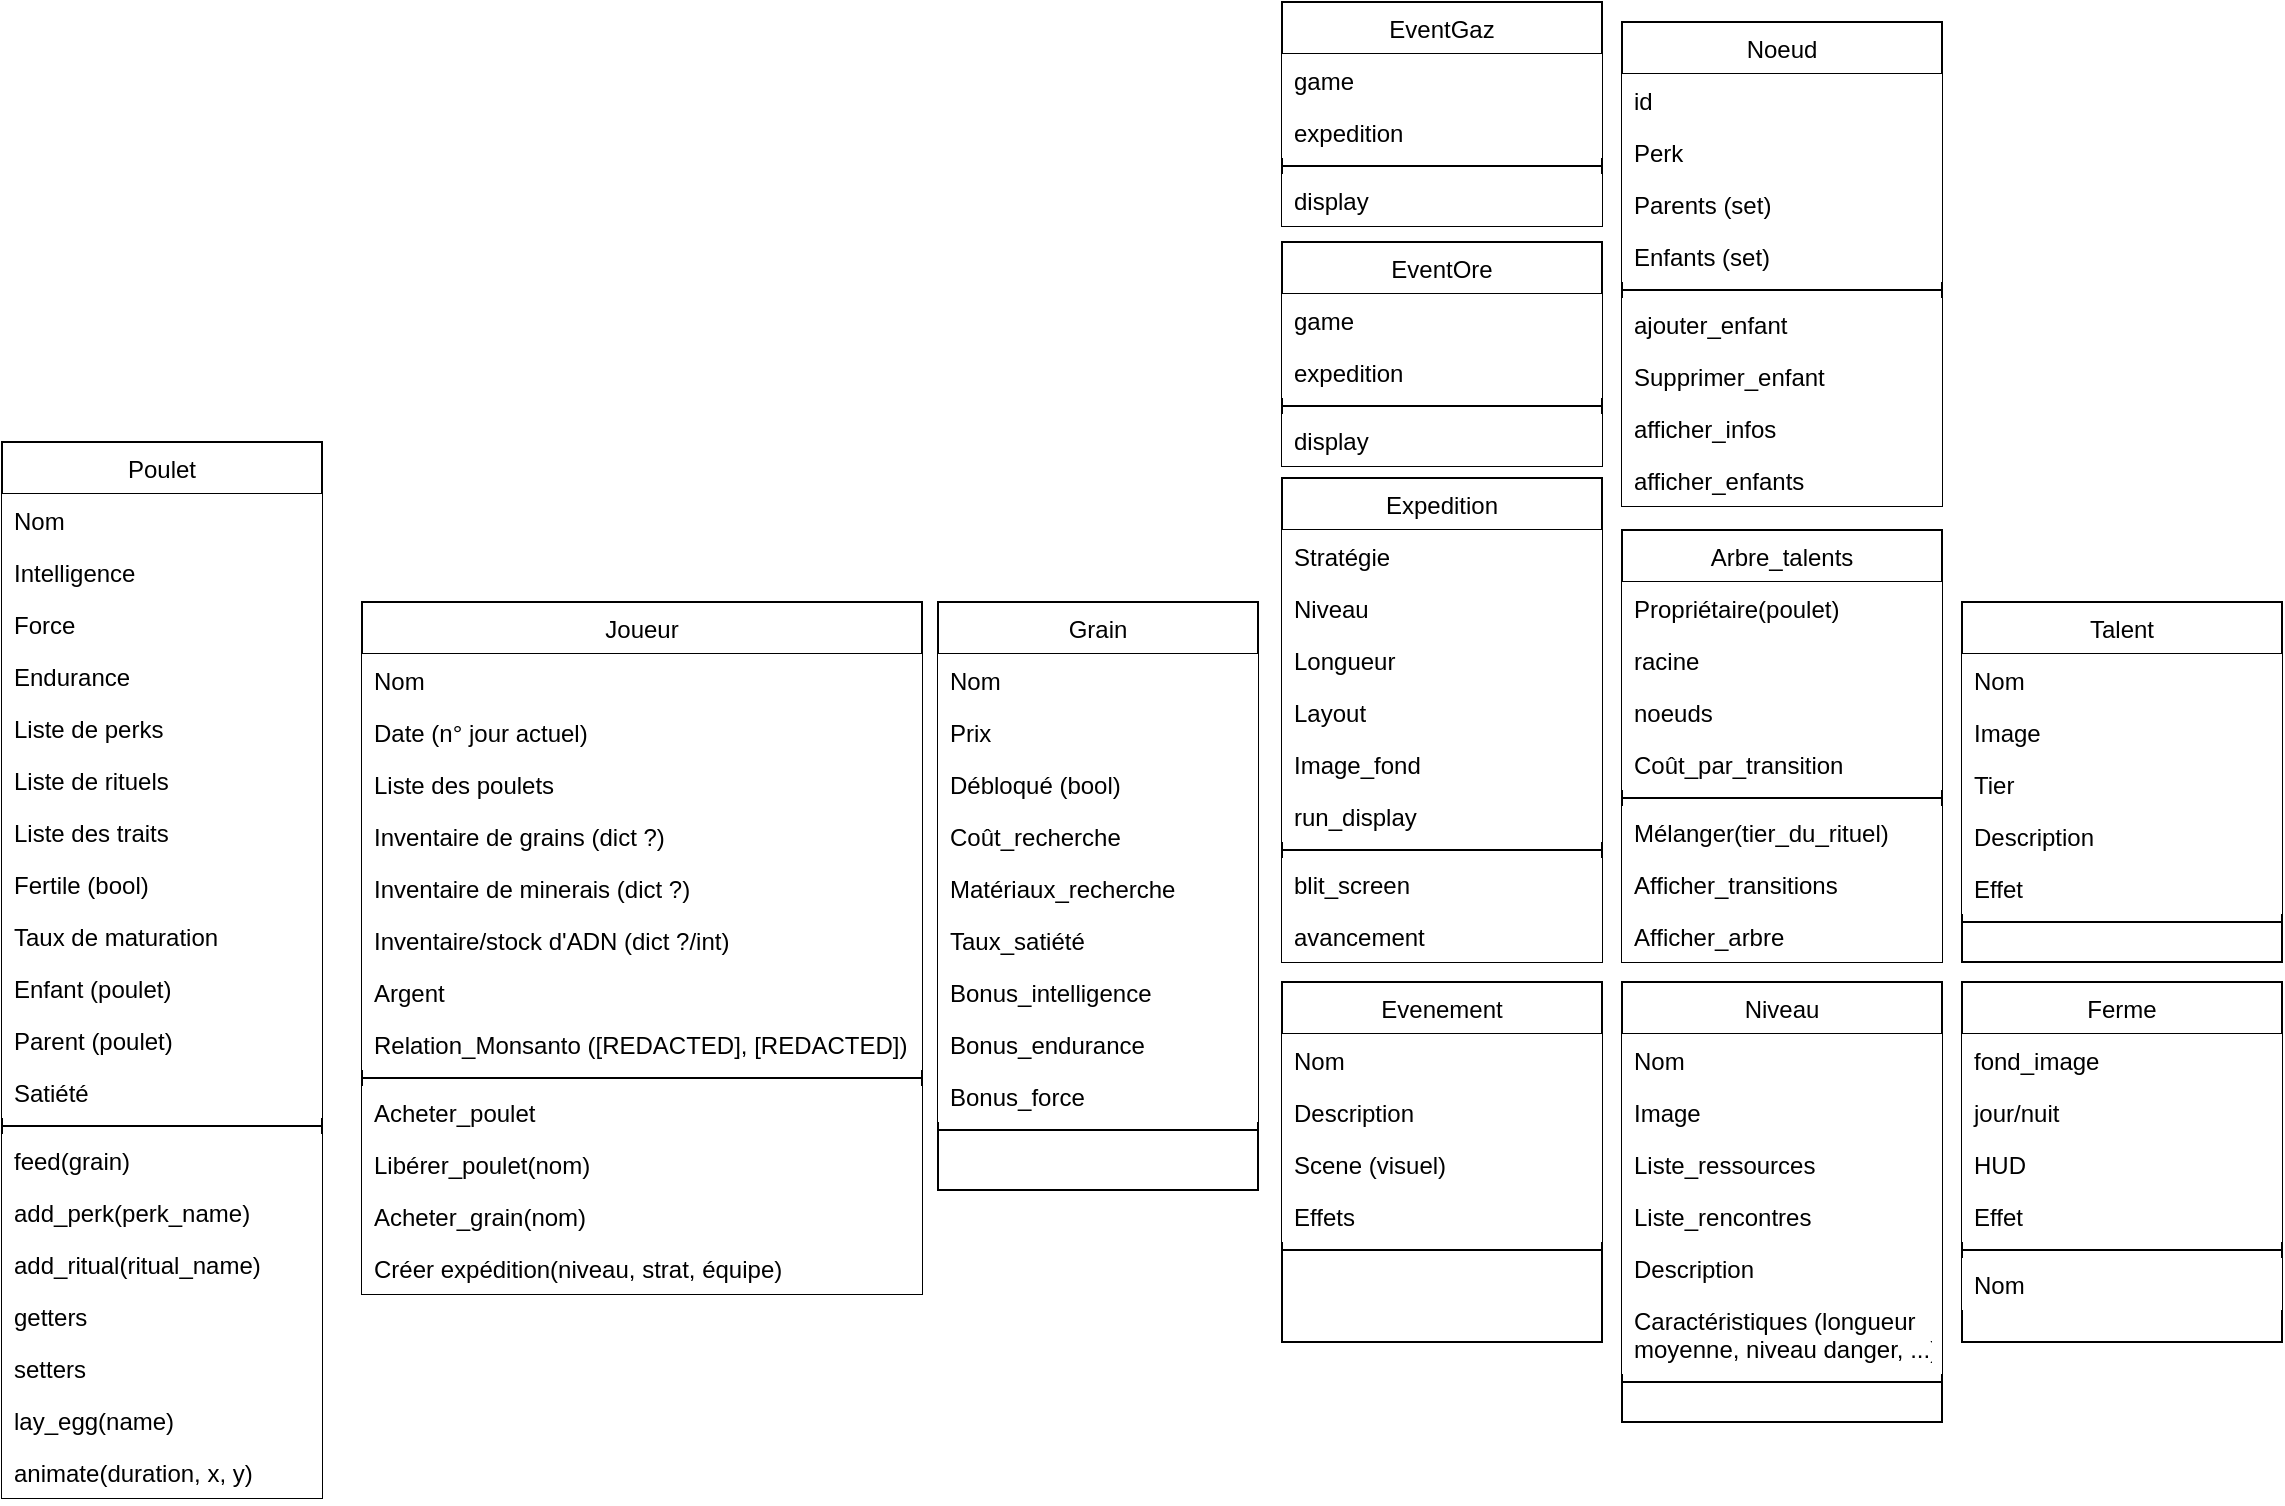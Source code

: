 <mxfile version="16.5.3" type="device"><diagram id="C5RBs43oDa-KdzZeNtuy" name="Page-1"><mxGraphModel dx="452" dy="1889" grid="1" gridSize="10" guides="1" tooltips="1" connect="1" arrows="1" fold="1" page="1" pageScale="1" pageWidth="827" pageHeight="1169" math="0" shadow="0"><root><mxCell id="WIyWlLk6GJQsqaUBKTNV-0"/><mxCell id="WIyWlLk6GJQsqaUBKTNV-1" parent="WIyWlLk6GJQsqaUBKTNV-0"/><mxCell id="zkfFHV4jXpPFQw0GAbJ--0" value="Poulet" style="swimlane;fontStyle=0;align=center;verticalAlign=top;childLayout=stackLayout;horizontal=1;startSize=26;horizontalStack=0;resizeParent=1;resizeLast=0;collapsible=1;marginBottom=0;rounded=0;shadow=0;strokeWidth=1;labelBackgroundColor=#FFFFFF;" parent="WIyWlLk6GJQsqaUBKTNV-1" vertex="1"><mxGeometry x="40" y="40" width="160" height="528" as="geometry"><mxRectangle x="230" y="140" width="160" height="26" as="alternateBounds"/></mxGeometry></mxCell><mxCell id="zkfFHV4jXpPFQw0GAbJ--1" value="Nom" style="text;align=left;verticalAlign=top;spacingLeft=4;spacingRight=4;overflow=hidden;rotatable=0;points=[[0,0.5],[1,0.5]];portConstraint=eastwest;labelBackgroundColor=#FFFFFF;fillColor=default;" parent="zkfFHV4jXpPFQw0GAbJ--0" vertex="1"><mxGeometry y="26" width="160" height="26" as="geometry"/></mxCell><mxCell id="zkfFHV4jXpPFQw0GAbJ--2" value="Intelligence" style="text;align=left;verticalAlign=top;spacingLeft=4;spacingRight=4;overflow=hidden;rotatable=0;points=[[0,0.5],[1,0.5]];portConstraint=eastwest;rounded=0;shadow=0;html=0;labelBackgroundColor=#FFFFFF;fillColor=default;" parent="zkfFHV4jXpPFQw0GAbJ--0" vertex="1"><mxGeometry y="52" width="160" height="26" as="geometry"/></mxCell><mxCell id="zkfFHV4jXpPFQw0GAbJ--3" value="Force" style="text;align=left;verticalAlign=top;spacingLeft=4;spacingRight=4;overflow=hidden;rotatable=0;points=[[0,0.5],[1,0.5]];portConstraint=eastwest;rounded=0;shadow=0;html=0;labelBackgroundColor=#FFFFFF;fillColor=default;" parent="zkfFHV4jXpPFQw0GAbJ--0" vertex="1"><mxGeometry y="78" width="160" height="26" as="geometry"/></mxCell><mxCell id="EBbm2Ck9oRCi8jOgZKIv-0" value="Endurance" style="text;align=left;verticalAlign=top;spacingLeft=4;spacingRight=4;overflow=hidden;rotatable=0;points=[[0,0.5],[1,0.5]];portConstraint=eastwest;rounded=0;shadow=0;html=0;labelBackgroundColor=#FFFFFF;fillColor=default;" parent="zkfFHV4jXpPFQw0GAbJ--0" vertex="1"><mxGeometry y="104" width="160" height="26" as="geometry"/></mxCell><mxCell id="EBbm2Ck9oRCi8jOgZKIv-1" value="Liste de perks" style="text;align=left;verticalAlign=top;spacingLeft=4;spacingRight=4;overflow=hidden;rotatable=0;points=[[0,0.5],[1,0.5]];portConstraint=eastwest;rounded=0;shadow=0;html=0;labelBackgroundColor=#FFFFFF;fillColor=default;" parent="zkfFHV4jXpPFQw0GAbJ--0" vertex="1"><mxGeometry y="130" width="160" height="26" as="geometry"/></mxCell><mxCell id="EBbm2Ck9oRCi8jOgZKIv-2" value="Liste de rituels" style="text;align=left;verticalAlign=top;spacingLeft=4;spacingRight=4;overflow=hidden;rotatable=0;points=[[0,0.5],[1,0.5]];portConstraint=eastwest;rounded=0;shadow=0;html=0;labelBackgroundColor=#FFFFFF;fillColor=default;" parent="zkfFHV4jXpPFQw0GAbJ--0" vertex="1"><mxGeometry y="156" width="160" height="26" as="geometry"/></mxCell><mxCell id="EBbm2Ck9oRCi8jOgZKIv-14" value="Liste des traits" style="text;align=left;verticalAlign=top;spacingLeft=4;spacingRight=4;overflow=hidden;rotatable=0;points=[[0,0.5],[1,0.5]];portConstraint=eastwest;rounded=0;shadow=0;html=0;labelBackgroundColor=#FFFFFF;fillColor=default;" parent="zkfFHV4jXpPFQw0GAbJ--0" vertex="1"><mxGeometry y="182" width="160" height="26" as="geometry"/></mxCell><mxCell id="EBbm2Ck9oRCi8jOgZKIv-3" value="Fertile (bool)" style="text;align=left;verticalAlign=top;spacingLeft=4;spacingRight=4;overflow=hidden;rotatable=0;points=[[0,0.5],[1,0.5]];portConstraint=eastwest;rounded=0;shadow=0;html=0;labelBackgroundColor=#FFFFFF;fillColor=default;" parent="zkfFHV4jXpPFQw0GAbJ--0" vertex="1"><mxGeometry y="208" width="160" height="26" as="geometry"/></mxCell><mxCell id="EBbm2Ck9oRCi8jOgZKIv-4" value="Taux de maturation" style="text;align=left;verticalAlign=top;spacingLeft=4;spacingRight=4;overflow=hidden;rotatable=0;points=[[0,0.5],[1,0.5]];portConstraint=eastwest;rounded=0;shadow=0;html=0;labelBackgroundColor=#FFFFFF;fillColor=default;" parent="zkfFHV4jXpPFQw0GAbJ--0" vertex="1"><mxGeometry y="234" width="160" height="26" as="geometry"/></mxCell><mxCell id="EBbm2Ck9oRCi8jOgZKIv-5" value="Enfant (poulet)" style="text;align=left;verticalAlign=top;spacingLeft=4;spacingRight=4;overflow=hidden;rotatable=0;points=[[0,0.5],[1,0.5]];portConstraint=eastwest;rounded=0;shadow=0;html=0;labelBackgroundColor=#FFFFFF;fillColor=default;" parent="zkfFHV4jXpPFQw0GAbJ--0" vertex="1"><mxGeometry y="260" width="160" height="26" as="geometry"/></mxCell><mxCell id="EBbm2Ck9oRCi8jOgZKIv-6" value="Parent (poulet)" style="text;align=left;verticalAlign=top;spacingLeft=4;spacingRight=4;overflow=hidden;rotatable=0;points=[[0,0.5],[1,0.5]];portConstraint=eastwest;rounded=0;shadow=0;html=0;labelBackgroundColor=#FFFFFF;fillColor=default;" parent="zkfFHV4jXpPFQw0GAbJ--0" vertex="1"><mxGeometry y="286" width="160" height="26" as="geometry"/></mxCell><mxCell id="EBbm2Ck9oRCi8jOgZKIv-13" value="Satiété" style="text;align=left;verticalAlign=top;spacingLeft=4;spacingRight=4;overflow=hidden;rotatable=0;points=[[0,0.5],[1,0.5]];portConstraint=eastwest;labelBackgroundColor=#FFFFFF;fillColor=default;" parent="zkfFHV4jXpPFQw0GAbJ--0" vertex="1"><mxGeometry y="312" width="160" height="26" as="geometry"/></mxCell><mxCell id="zkfFHV4jXpPFQw0GAbJ--4" value="" style="line;html=1;strokeWidth=1;align=left;verticalAlign=middle;spacingTop=-1;spacingLeft=3;spacingRight=3;rotatable=0;labelPosition=right;points=[];portConstraint=eastwest;labelBackgroundColor=#FFFFFF;" parent="zkfFHV4jXpPFQw0GAbJ--0" vertex="1"><mxGeometry y="338" width="160" height="8" as="geometry"/></mxCell><mxCell id="zkfFHV4jXpPFQw0GAbJ--5" value="feed(grain)" style="text;align=left;verticalAlign=top;spacingLeft=4;spacingRight=4;overflow=hidden;rotatable=0;points=[[0,0.5],[1,0.5]];portConstraint=eastwest;labelBackgroundColor=#FFFFFF;fillColor=default;" parent="zkfFHV4jXpPFQw0GAbJ--0" vertex="1"><mxGeometry y="346" width="160" height="26" as="geometry"/></mxCell><mxCell id="EBbm2Ck9oRCi8jOgZKIv-7" value="add_perk(perk_name)" style="text;align=left;verticalAlign=top;spacingLeft=4;spacingRight=4;overflow=hidden;rotatable=0;points=[[0,0.5],[1,0.5]];portConstraint=eastwest;labelBackgroundColor=#FFFFFF;fillColor=default;" parent="zkfFHV4jXpPFQw0GAbJ--0" vertex="1"><mxGeometry y="372" width="160" height="26" as="geometry"/></mxCell><mxCell id="EBbm2Ck9oRCi8jOgZKIv-9" value="add_ritual(ritual_name)" style="text;align=left;verticalAlign=top;spacingLeft=4;spacingRight=4;overflow=hidden;rotatable=0;points=[[0,0.5],[1,0.5]];portConstraint=eastwest;labelBackgroundColor=#FFFFFF;fillColor=default;" parent="zkfFHV4jXpPFQw0GAbJ--0" vertex="1"><mxGeometry y="398" width="160" height="26" as="geometry"/></mxCell><mxCell id="EBbm2Ck9oRCi8jOgZKIv-8" value="getters" style="text;align=left;verticalAlign=top;spacingLeft=4;spacingRight=4;overflow=hidden;rotatable=0;points=[[0,0.5],[1,0.5]];portConstraint=eastwest;labelBackgroundColor=#FFFFFF;fillColor=default;" parent="zkfFHV4jXpPFQw0GAbJ--0" vertex="1"><mxGeometry y="424" width="160" height="26" as="geometry"/></mxCell><mxCell id="EBbm2Ck9oRCi8jOgZKIv-10" value="setters" style="text;align=left;verticalAlign=top;spacingLeft=4;spacingRight=4;overflow=hidden;rotatable=0;points=[[0,0.5],[1,0.5]];portConstraint=eastwest;labelBackgroundColor=#FFFFFF;fillColor=default;" parent="zkfFHV4jXpPFQw0GAbJ--0" vertex="1"><mxGeometry y="450" width="160" height="26" as="geometry"/></mxCell><mxCell id="EBbm2Ck9oRCi8jOgZKIv-11" value="lay_egg(name)" style="text;align=left;verticalAlign=top;spacingLeft=4;spacingRight=4;overflow=hidden;rotatable=0;points=[[0,0.5],[1,0.5]];portConstraint=eastwest;labelBackgroundColor=#FFFFFF;fillColor=default;" parent="zkfFHV4jXpPFQw0GAbJ--0" vertex="1"><mxGeometry y="476" width="160" height="26" as="geometry"/></mxCell><mxCell id="EBbm2Ck9oRCi8jOgZKIv-12" value="animate(duration, x, y)" style="text;align=left;verticalAlign=top;spacingLeft=4;spacingRight=4;overflow=hidden;rotatable=0;points=[[0,0.5],[1,0.5]];portConstraint=eastwest;labelBackgroundColor=#FFFFFF;fillColor=default;" parent="zkfFHV4jXpPFQw0GAbJ--0" vertex="1"><mxGeometry y="502" width="160" height="26" as="geometry"/></mxCell><mxCell id="zkfFHV4jXpPFQw0GAbJ--17" value="Grain" style="swimlane;fontStyle=0;align=center;verticalAlign=top;childLayout=stackLayout;horizontal=1;startSize=26;horizontalStack=0;resizeParent=1;resizeLast=0;collapsible=1;marginBottom=0;rounded=0;shadow=0;strokeWidth=1;labelBackgroundColor=#FFFFFF;" parent="WIyWlLk6GJQsqaUBKTNV-1" vertex="1"><mxGeometry x="508" y="120" width="160" height="294" as="geometry"><mxRectangle x="550" y="140" width="160" height="26" as="alternateBounds"/></mxGeometry></mxCell><mxCell id="zkfFHV4jXpPFQw0GAbJ--18" value="Nom" style="text;align=left;verticalAlign=top;spacingLeft=4;spacingRight=4;overflow=hidden;rotatable=0;points=[[0,0.5],[1,0.5]];portConstraint=eastwest;labelBackgroundColor=#FFFFFF;fillColor=default;" parent="zkfFHV4jXpPFQw0GAbJ--17" vertex="1"><mxGeometry y="26" width="160" height="26" as="geometry"/></mxCell><mxCell id="zkfFHV4jXpPFQw0GAbJ--19" value="Prix" style="text;align=left;verticalAlign=top;spacingLeft=4;spacingRight=4;overflow=hidden;rotatable=0;points=[[0,0.5],[1,0.5]];portConstraint=eastwest;rounded=0;shadow=0;html=0;labelBackgroundColor=#FFFFFF;fillColor=default;" parent="zkfFHV4jXpPFQw0GAbJ--17" vertex="1"><mxGeometry y="52" width="160" height="26" as="geometry"/></mxCell><mxCell id="zkfFHV4jXpPFQw0GAbJ--20" value="Débloqué (bool)" style="text;align=left;verticalAlign=top;spacingLeft=4;spacingRight=4;overflow=hidden;rotatable=0;points=[[0,0.5],[1,0.5]];portConstraint=eastwest;rounded=0;shadow=0;html=0;labelBackgroundColor=#FFFFFF;fillColor=default;" parent="zkfFHV4jXpPFQw0GAbJ--17" vertex="1"><mxGeometry y="78" width="160" height="26" as="geometry"/></mxCell><mxCell id="zkfFHV4jXpPFQw0GAbJ--21" value="Coût_recherche" style="text;align=left;verticalAlign=top;spacingLeft=4;spacingRight=4;overflow=hidden;rotatable=0;points=[[0,0.5],[1,0.5]];portConstraint=eastwest;rounded=0;shadow=0;html=0;labelBackgroundColor=#FFFFFF;fillColor=default;" parent="zkfFHV4jXpPFQw0GAbJ--17" vertex="1"><mxGeometry y="104" width="160" height="26" as="geometry"/></mxCell><mxCell id="_qO7aKFezFWXnfIlFeLK-0" value="Matériaux_recherche" style="text;align=left;verticalAlign=top;spacingLeft=4;spacingRight=4;overflow=hidden;rotatable=0;points=[[0,0.5],[1,0.5]];portConstraint=eastwest;rounded=0;shadow=0;html=0;labelBackgroundColor=#FFFFFF;fillColor=default;" vertex="1" parent="zkfFHV4jXpPFQw0GAbJ--17"><mxGeometry y="130" width="160" height="26" as="geometry"/></mxCell><mxCell id="zkfFHV4jXpPFQw0GAbJ--22" value="Taux_satiété" style="text;align=left;verticalAlign=top;spacingLeft=4;spacingRight=4;overflow=hidden;rotatable=0;points=[[0,0.5],[1,0.5]];portConstraint=eastwest;rounded=0;shadow=0;html=0;labelBackgroundColor=#FFFFFF;fillColor=default;" parent="zkfFHV4jXpPFQw0GAbJ--17" vertex="1"><mxGeometry y="156" width="160" height="26" as="geometry"/></mxCell><mxCell id="EBbm2Ck9oRCi8jOgZKIv-16" value="Bonus_intelligence" style="text;align=left;verticalAlign=top;spacingLeft=4;spacingRight=4;overflow=hidden;rotatable=0;points=[[0,0.5],[1,0.5]];portConstraint=eastwest;labelBackgroundColor=#FFFFFF;fillColor=default;" parent="zkfFHV4jXpPFQw0GAbJ--17" vertex="1"><mxGeometry y="182" width="160" height="26" as="geometry"/></mxCell><mxCell id="EBbm2Ck9oRCi8jOgZKIv-17" value="Bonus_endurance" style="text;align=left;verticalAlign=top;spacingLeft=4;spacingRight=4;overflow=hidden;rotatable=0;points=[[0,0.5],[1,0.5]];portConstraint=eastwest;labelBackgroundColor=#FFFFFF;fillColor=default;" parent="zkfFHV4jXpPFQw0GAbJ--17" vertex="1"><mxGeometry y="208" width="160" height="26" as="geometry"/></mxCell><mxCell id="EBbm2Ck9oRCi8jOgZKIv-18" value="Bonus_force" style="text;align=left;verticalAlign=top;spacingLeft=4;spacingRight=4;overflow=hidden;rotatable=0;points=[[0,0.5],[1,0.5]];portConstraint=eastwest;labelBackgroundColor=#FFFFFF;fillColor=default;" parent="zkfFHV4jXpPFQw0GAbJ--17" vertex="1"><mxGeometry y="234" width="160" height="26" as="geometry"/></mxCell><mxCell id="zkfFHV4jXpPFQw0GAbJ--23" value="" style="line;html=1;strokeWidth=1;align=left;verticalAlign=middle;spacingTop=-1;spacingLeft=3;spacingRight=3;rotatable=0;labelPosition=right;points=[];portConstraint=eastwest;labelBackgroundColor=#FFFFFF;" parent="zkfFHV4jXpPFQw0GAbJ--17" vertex="1"><mxGeometry y="260" width="160" height="8" as="geometry"/></mxCell><mxCell id="EBbm2Ck9oRCi8jOgZKIv-19" value="Joueur" style="swimlane;fontStyle=0;align=center;verticalAlign=top;childLayout=stackLayout;horizontal=1;startSize=26;horizontalStack=0;resizeParent=1;resizeLast=0;collapsible=1;marginBottom=0;rounded=0;shadow=0;strokeWidth=1;labelBackgroundColor=#FFFFFF;" parent="WIyWlLk6GJQsqaUBKTNV-1" vertex="1"><mxGeometry x="220" y="120" width="280" height="346" as="geometry"><mxRectangle x="550" y="140" width="160" height="26" as="alternateBounds"/></mxGeometry></mxCell><mxCell id="EBbm2Ck9oRCi8jOgZKIv-20" value="Nom" style="text;align=left;verticalAlign=top;spacingLeft=4;spacingRight=4;overflow=hidden;rotatable=0;points=[[0,0.5],[1,0.5]];portConstraint=eastwest;labelBackgroundColor=#FFFFFF;fillColor=default;" parent="EBbm2Ck9oRCi8jOgZKIv-19" vertex="1"><mxGeometry y="26" width="280" height="26" as="geometry"/></mxCell><mxCell id="EBbm2Ck9oRCi8jOgZKIv-21" value="Date (n° jour actuel)" style="text;align=left;verticalAlign=top;spacingLeft=4;spacingRight=4;overflow=hidden;rotatable=0;points=[[0,0.5],[1,0.5]];portConstraint=eastwest;rounded=0;shadow=0;html=0;labelBackgroundColor=#FFFFFF;fillColor=default;" parent="EBbm2Ck9oRCi8jOgZKIv-19" vertex="1"><mxGeometry y="52" width="280" height="26" as="geometry"/></mxCell><mxCell id="EBbm2Ck9oRCi8jOgZKIv-22" value="Liste des poulets" style="text;align=left;verticalAlign=top;spacingLeft=4;spacingRight=4;overflow=hidden;rotatable=0;points=[[0,0.5],[1,0.5]];portConstraint=eastwest;rounded=0;shadow=0;html=0;labelBackgroundColor=#FFFFFF;fillColor=default;" parent="EBbm2Ck9oRCi8jOgZKIv-19" vertex="1"><mxGeometry y="78" width="280" height="26" as="geometry"/></mxCell><mxCell id="EBbm2Ck9oRCi8jOgZKIv-23" value="Inventaire de grains (dict ?)" style="text;align=left;verticalAlign=top;spacingLeft=4;spacingRight=4;overflow=hidden;rotatable=0;points=[[0,0.5],[1,0.5]];portConstraint=eastwest;rounded=0;shadow=0;html=0;labelBackgroundColor=#FFFFFF;fillColor=default;" parent="EBbm2Ck9oRCi8jOgZKIv-19" vertex="1"><mxGeometry y="104" width="280" height="26" as="geometry"/></mxCell><mxCell id="EBbm2Ck9oRCi8jOgZKIv-33" value="Inventaire de minerais (dict ?)" style="text;align=left;verticalAlign=top;spacingLeft=4;spacingRight=4;overflow=hidden;rotatable=0;points=[[0,0.5],[1,0.5]];portConstraint=eastwest;rounded=0;shadow=0;html=0;labelBackgroundColor=#FFFFFF;fillColor=default;" parent="EBbm2Ck9oRCi8jOgZKIv-19" vertex="1"><mxGeometry y="130" width="280" height="26" as="geometry"/></mxCell><mxCell id="EBbm2Ck9oRCi8jOgZKIv-34" value="Inventaire/stock d'ADN (dict ?/int)" style="text;align=left;verticalAlign=top;spacingLeft=4;spacingRight=4;overflow=hidden;rotatable=0;points=[[0,0.5],[1,0.5]];portConstraint=eastwest;rounded=0;shadow=0;html=0;labelBackgroundColor=#FFFFFF;fillColor=default;" parent="EBbm2Ck9oRCi8jOgZKIv-19" vertex="1"><mxGeometry y="156" width="280" height="26" as="geometry"/></mxCell><mxCell id="EBbm2Ck9oRCi8jOgZKIv-25" value="Argent" style="text;align=left;verticalAlign=top;spacingLeft=4;spacingRight=4;overflow=hidden;rotatable=0;points=[[0,0.5],[1,0.5]];portConstraint=eastwest;labelBackgroundColor=#FFFFFF;fillColor=default;" parent="EBbm2Ck9oRCi8jOgZKIv-19" vertex="1"><mxGeometry y="182" width="280" height="26" as="geometry"/></mxCell><mxCell id="EBbm2Ck9oRCi8jOgZKIv-32" value="Relation_Monsanto ([REDACTED], [REDACTED])" style="text;align=left;verticalAlign=top;spacingLeft=4;spacingRight=4;overflow=hidden;rotatable=0;points=[[0,0.5],[1,0.5]];portConstraint=eastwest;labelBackgroundColor=#FFFFFF;fillColor=default;" parent="EBbm2Ck9oRCi8jOgZKIv-19" vertex="1"><mxGeometry y="208" width="280" height="26" as="geometry"/></mxCell><mxCell id="EBbm2Ck9oRCi8jOgZKIv-28" value="" style="line;html=1;strokeWidth=1;align=left;verticalAlign=middle;spacingTop=-1;spacingLeft=3;spacingRight=3;rotatable=0;labelPosition=right;points=[];portConstraint=eastwest;labelBackgroundColor=#FFFFFF;" parent="EBbm2Ck9oRCi8jOgZKIv-19" vertex="1"><mxGeometry y="234" width="280" height="8" as="geometry"/></mxCell><mxCell id="EBbm2Ck9oRCi8jOgZKIv-29" value="Acheter_poulet" style="text;align=left;verticalAlign=top;spacingLeft=4;spacingRight=4;overflow=hidden;rotatable=0;points=[[0,0.5],[1,0.5]];portConstraint=eastwest;labelBackgroundColor=#FFFFFF;fillColor=default;" parent="EBbm2Ck9oRCi8jOgZKIv-19" vertex="1"><mxGeometry y="242" width="280" height="26" as="geometry"/></mxCell><mxCell id="EBbm2Ck9oRCi8jOgZKIv-48" value="Libérer_poulet(nom)" style="text;align=left;verticalAlign=top;spacingLeft=4;spacingRight=4;overflow=hidden;rotatable=0;points=[[0,0.5],[1,0.5]];portConstraint=eastwest;labelBackgroundColor=#FFFFFF;fillColor=default;" parent="EBbm2Ck9oRCi8jOgZKIv-19" vertex="1"><mxGeometry y="268" width="280" height="26" as="geometry"/></mxCell><mxCell id="EBbm2Ck9oRCi8jOgZKIv-31" value="Acheter_grain(nom)" style="text;align=left;verticalAlign=top;spacingLeft=4;spacingRight=4;overflow=hidden;rotatable=0;points=[[0,0.5],[1,0.5]];portConstraint=eastwest;labelBackgroundColor=#FFFFFF;fillColor=default;" parent="EBbm2Ck9oRCi8jOgZKIv-19" vertex="1"><mxGeometry y="294" width="280" height="26" as="geometry"/></mxCell><mxCell id="EBbm2Ck9oRCi8jOgZKIv-47" value="Créer expédition(niveau, strat, équipe)" style="text;align=left;verticalAlign=top;spacingLeft=4;spacingRight=4;overflow=hidden;rotatable=0;points=[[0,0.5],[1,0.5]];portConstraint=eastwest;labelBackgroundColor=#FFFFFF;fillColor=default;" parent="EBbm2Ck9oRCi8jOgZKIv-19" vertex="1"><mxGeometry y="320" width="280" height="26" as="geometry"/></mxCell><mxCell id="EBbm2Ck9oRCi8jOgZKIv-35" value="Expedition" style="swimlane;fontStyle=0;align=center;verticalAlign=top;childLayout=stackLayout;horizontal=1;startSize=26;horizontalStack=0;resizeParent=1;resizeLast=0;collapsible=1;marginBottom=0;rounded=0;shadow=0;strokeWidth=1;labelBackgroundColor=#FFFFFF;" parent="WIyWlLk6GJQsqaUBKTNV-1" vertex="1"><mxGeometry x="680" y="58" width="160" height="242" as="geometry"><mxRectangle x="550" y="140" width="160" height="26" as="alternateBounds"/></mxGeometry></mxCell><mxCell id="EBbm2Ck9oRCi8jOgZKIv-37" value="Stratégie" style="text;align=left;verticalAlign=top;spacingLeft=4;spacingRight=4;overflow=hidden;rotatable=0;points=[[0,0.5],[1,0.5]];portConstraint=eastwest;rounded=0;shadow=0;html=0;labelBackgroundColor=#FFFFFF;fillColor=default;" parent="EBbm2Ck9oRCi8jOgZKIv-35" vertex="1"><mxGeometry y="26" width="160" height="26" as="geometry"/></mxCell><mxCell id="EBbm2Ck9oRCi8jOgZKIv-38" value="Niveau" style="text;align=left;verticalAlign=top;spacingLeft=4;spacingRight=4;overflow=hidden;rotatable=0;points=[[0,0.5],[1,0.5]];portConstraint=eastwest;rounded=0;shadow=0;html=0;labelBackgroundColor=#FFFFFF;fillColor=default;" parent="EBbm2Ck9oRCi8jOgZKIv-35" vertex="1"><mxGeometry y="52" width="160" height="26" as="geometry"/></mxCell><mxCell id="EBbm2Ck9oRCi8jOgZKIv-39" value="Longueur" style="text;align=left;verticalAlign=top;spacingLeft=4;spacingRight=4;overflow=hidden;rotatable=0;points=[[0,0.5],[1,0.5]];portConstraint=eastwest;rounded=0;shadow=0;html=0;labelBackgroundColor=#FFFFFF;fillColor=default;" parent="EBbm2Ck9oRCi8jOgZKIv-35" vertex="1"><mxGeometry y="78" width="160" height="26" as="geometry"/></mxCell><mxCell id="EBbm2Ck9oRCi8jOgZKIv-40" value="Layout" style="text;align=left;verticalAlign=top;spacingLeft=4;spacingRight=4;overflow=hidden;rotatable=0;points=[[0,0.5],[1,0.5]];portConstraint=eastwest;rounded=0;shadow=0;html=0;labelBackgroundColor=#FFFFFF;fillColor=default;" parent="EBbm2Ck9oRCi8jOgZKIv-35" vertex="1"><mxGeometry y="104" width="160" height="26" as="geometry"/></mxCell><mxCell id="_qO7aKFezFWXnfIlFeLK-21" value="Image_fond" style="text;align=left;verticalAlign=top;spacingLeft=4;spacingRight=4;overflow=hidden;rotatable=0;points=[[0,0.5],[1,0.5]];portConstraint=eastwest;rounded=0;shadow=0;html=0;labelBackgroundColor=#FFFFFF;fillColor=default;" vertex="1" parent="EBbm2Ck9oRCi8jOgZKIv-35"><mxGeometry y="130" width="160" height="26" as="geometry"/></mxCell><mxCell id="_qO7aKFezFWXnfIlFeLK-22" value="run_display" style="text;align=left;verticalAlign=top;spacingLeft=4;spacingRight=4;overflow=hidden;rotatable=0;points=[[0,0.5],[1,0.5]];portConstraint=eastwest;rounded=0;shadow=0;html=0;labelBackgroundColor=#FFFFFF;fillColor=default;" vertex="1" parent="EBbm2Ck9oRCi8jOgZKIv-35"><mxGeometry y="156" width="160" height="26" as="geometry"/></mxCell><mxCell id="EBbm2Ck9oRCi8jOgZKIv-44" value="" style="line;html=1;strokeWidth=1;align=left;verticalAlign=middle;spacingTop=-1;spacingLeft=3;spacingRight=3;rotatable=0;labelPosition=right;points=[];portConstraint=eastwest;labelBackgroundColor=#FFFFFF;" parent="EBbm2Ck9oRCi8jOgZKIv-35" vertex="1"><mxGeometry y="182" width="160" height="8" as="geometry"/></mxCell><mxCell id="_qO7aKFezFWXnfIlFeLK-24" value="blit_screen" style="text;align=left;verticalAlign=top;spacingLeft=4;spacingRight=4;overflow=hidden;rotatable=0;points=[[0,0.5],[1,0.5]];portConstraint=eastwest;rounded=0;shadow=0;html=0;labelBackgroundColor=#FFFFFF;fillColor=default;" vertex="1" parent="EBbm2Ck9oRCi8jOgZKIv-35"><mxGeometry y="190" width="160" height="26" as="geometry"/></mxCell><mxCell id="_qO7aKFezFWXnfIlFeLK-25" value="avancement" style="text;align=left;verticalAlign=top;spacingLeft=4;spacingRight=4;overflow=hidden;rotatable=0;points=[[0,0.5],[1,0.5]];portConstraint=eastwest;rounded=0;shadow=0;html=0;labelBackgroundColor=#FFFFFF;fillColor=default;" vertex="1" parent="EBbm2Ck9oRCi8jOgZKIv-35"><mxGeometry y="216" width="160" height="26" as="geometry"/></mxCell><mxCell id="EBbm2Ck9oRCi8jOgZKIv-49" value="Arbre_talents" style="swimlane;fontStyle=0;align=center;verticalAlign=top;childLayout=stackLayout;horizontal=1;startSize=26;horizontalStack=0;resizeParent=1;resizeLast=0;collapsible=1;marginBottom=0;rounded=0;shadow=0;strokeWidth=1;labelBackgroundColor=#FFFFFF;" parent="WIyWlLk6GJQsqaUBKTNV-1" vertex="1"><mxGeometry x="850" y="84" width="160" height="216" as="geometry"><mxRectangle x="550" y="140" width="160" height="26" as="alternateBounds"/></mxGeometry></mxCell><mxCell id="EBbm2Ck9oRCi8jOgZKIv-53" value="Propriétaire(poulet)" style="text;align=left;verticalAlign=top;spacingLeft=4;spacingRight=4;overflow=hidden;rotatable=0;points=[[0,0.5],[1,0.5]];portConstraint=eastwest;rounded=0;shadow=0;html=0;labelBackgroundColor=#FFFFFF;fillColor=default;" parent="EBbm2Ck9oRCi8jOgZKIv-49" vertex="1"><mxGeometry y="26" width="160" height="26" as="geometry"/></mxCell><mxCell id="EBbm2Ck9oRCi8jOgZKIv-50" value="racine        " style="text;align=left;verticalAlign=top;spacingLeft=4;spacingRight=4;overflow=hidden;rotatable=0;points=[[0,0.5],[1,0.5]];portConstraint=eastwest;rounded=0;shadow=0;html=0;labelBackgroundColor=#FFFFFF;fillColor=default;" parent="EBbm2Ck9oRCi8jOgZKIv-49" vertex="1"><mxGeometry y="52" width="160" height="26" as="geometry"/></mxCell><mxCell id="EBbm2Ck9oRCi8jOgZKIv-51" value="noeuds" style="text;align=left;verticalAlign=top;spacingLeft=4;spacingRight=4;overflow=hidden;rotatable=0;points=[[0,0.5],[1,0.5]];portConstraint=eastwest;rounded=0;shadow=0;html=0;labelBackgroundColor=#FFFFFF;fillColor=default;" parent="EBbm2Ck9oRCi8jOgZKIv-49" vertex="1"><mxGeometry y="78" width="160" height="26" as="geometry"/></mxCell><mxCell id="EBbm2Ck9oRCi8jOgZKIv-52" value="Coût_par_transition" style="text;align=left;verticalAlign=top;spacingLeft=4;spacingRight=4;overflow=hidden;rotatable=0;points=[[0,0.5],[1,0.5]];portConstraint=eastwest;rounded=0;shadow=0;html=0;labelBackgroundColor=#FFFFFF;fillColor=default;" parent="EBbm2Ck9oRCi8jOgZKIv-49" vertex="1"><mxGeometry y="104" width="160" height="26" as="geometry"/></mxCell><mxCell id="EBbm2Ck9oRCi8jOgZKIv-54" value="" style="line;html=1;strokeWidth=1;align=left;verticalAlign=middle;spacingTop=-1;spacingLeft=3;spacingRight=3;rotatable=0;labelPosition=right;points=[];portConstraint=eastwest;labelBackgroundColor=#FFFFFF;" parent="EBbm2Ck9oRCi8jOgZKIv-49" vertex="1"><mxGeometry y="130" width="160" height="8" as="geometry"/></mxCell><mxCell id="EBbm2Ck9oRCi8jOgZKIv-55" value="Mélanger(tier_du_rituel)" style="text;align=left;verticalAlign=top;spacingLeft=4;spacingRight=4;overflow=hidden;rotatable=0;points=[[0,0.5],[1,0.5]];portConstraint=eastwest;rounded=0;shadow=0;html=0;labelBackgroundColor=#FFFFFF;fillColor=default;" parent="EBbm2Ck9oRCi8jOgZKIv-49" vertex="1"><mxGeometry y="138" width="160" height="26" as="geometry"/></mxCell><mxCell id="_qO7aKFezFWXnfIlFeLK-19" value="Afficher_transitions" style="text;align=left;verticalAlign=top;spacingLeft=4;spacingRight=4;overflow=hidden;rotatable=0;points=[[0,0.5],[1,0.5]];portConstraint=eastwest;rounded=0;shadow=0;html=0;labelBackgroundColor=#FFFFFF;fillColor=default;" vertex="1" parent="EBbm2Ck9oRCi8jOgZKIv-49"><mxGeometry y="164" width="160" height="26" as="geometry"/></mxCell><mxCell id="_qO7aKFezFWXnfIlFeLK-20" value="Afficher_arbre" style="text;align=left;verticalAlign=top;spacingLeft=4;spacingRight=4;overflow=hidden;rotatable=0;points=[[0,0.5],[1,0.5]];portConstraint=eastwest;rounded=0;shadow=0;html=0;labelBackgroundColor=#FFFFFF;fillColor=default;" vertex="1" parent="EBbm2Ck9oRCi8jOgZKIv-49"><mxGeometry y="190" width="160" height="26" as="geometry"/></mxCell><mxCell id="EBbm2Ck9oRCi8jOgZKIv-56" value="Evenement" style="swimlane;fontStyle=0;align=center;verticalAlign=top;childLayout=stackLayout;horizontal=1;startSize=26;horizontalStack=0;resizeParent=1;resizeLast=0;collapsible=1;marginBottom=0;rounded=0;shadow=0;strokeWidth=1;labelBackgroundColor=#FFFFFF;" parent="WIyWlLk6GJQsqaUBKTNV-1" vertex="1"><mxGeometry x="680" y="310" width="160" height="180" as="geometry"><mxRectangle x="550" y="140" width="160" height="26" as="alternateBounds"/></mxGeometry></mxCell><mxCell id="EBbm2Ck9oRCi8jOgZKIv-57" value="Nom" style="text;align=left;verticalAlign=top;spacingLeft=4;spacingRight=4;overflow=hidden;rotatable=0;points=[[0,0.5],[1,0.5]];portConstraint=eastwest;rounded=0;shadow=0;html=0;labelBackgroundColor=#FFFFFF;fillColor=default;" parent="EBbm2Ck9oRCi8jOgZKIv-56" vertex="1"><mxGeometry y="26" width="160" height="26" as="geometry"/></mxCell><mxCell id="EBbm2Ck9oRCi8jOgZKIv-58" value="Description" style="text;align=left;verticalAlign=top;spacingLeft=4;spacingRight=4;overflow=hidden;rotatable=0;points=[[0,0.5],[1,0.5]];portConstraint=eastwest;rounded=0;shadow=0;html=0;labelBackgroundColor=#FFFFFF;fillColor=default;" parent="EBbm2Ck9oRCi8jOgZKIv-56" vertex="1"><mxGeometry y="52" width="160" height="26" as="geometry"/></mxCell><mxCell id="EBbm2Ck9oRCi8jOgZKIv-59" value="Scene (visuel)" style="text;align=left;verticalAlign=top;spacingLeft=4;spacingRight=4;overflow=hidden;rotatable=0;points=[[0,0.5],[1,0.5]];portConstraint=eastwest;rounded=0;shadow=0;html=0;labelBackgroundColor=#FFFFFF;fillColor=default;" parent="EBbm2Ck9oRCi8jOgZKIv-56" vertex="1"><mxGeometry y="78" width="160" height="26" as="geometry"/></mxCell><mxCell id="EBbm2Ck9oRCi8jOgZKIv-60" value="Effets" style="text;align=left;verticalAlign=top;spacingLeft=4;spacingRight=4;overflow=hidden;rotatable=0;points=[[0,0.5],[1,0.5]];portConstraint=eastwest;rounded=0;shadow=0;html=0;labelBackgroundColor=#FFFFFF;fillColor=default;" parent="EBbm2Ck9oRCi8jOgZKIv-56" vertex="1"><mxGeometry y="104" width="160" height="26" as="geometry"/></mxCell><mxCell id="EBbm2Ck9oRCi8jOgZKIv-61" value="" style="line;html=1;strokeWidth=1;align=left;verticalAlign=middle;spacingTop=-1;spacingLeft=3;spacingRight=3;rotatable=0;labelPosition=right;points=[];portConstraint=eastwest;labelBackgroundColor=#FFFFFF;" parent="EBbm2Ck9oRCi8jOgZKIv-56" vertex="1"><mxGeometry y="130" width="160" height="8" as="geometry"/></mxCell><mxCell id="EBbm2Ck9oRCi8jOgZKIv-62" value="Niveau" style="swimlane;fontStyle=0;align=center;verticalAlign=top;childLayout=stackLayout;horizontal=1;startSize=26;horizontalStack=0;resizeParent=1;resizeLast=0;collapsible=1;marginBottom=0;rounded=0;shadow=0;strokeWidth=1;labelBackgroundColor=#FFFFFF;" parent="WIyWlLk6GJQsqaUBKTNV-1" vertex="1"><mxGeometry x="850" y="310" width="160" height="220" as="geometry"><mxRectangle x="550" y="140" width="160" height="26" as="alternateBounds"/></mxGeometry></mxCell><mxCell id="EBbm2Ck9oRCi8jOgZKIv-63" value="Nom" style="text;align=left;verticalAlign=top;spacingLeft=4;spacingRight=4;overflow=hidden;rotatable=0;points=[[0,0.5],[1,0.5]];portConstraint=eastwest;rounded=0;shadow=0;html=0;labelBackgroundColor=#FFFFFF;fillColor=default;" parent="EBbm2Ck9oRCi8jOgZKIv-62" vertex="1"><mxGeometry y="26" width="160" height="26" as="geometry"/></mxCell><mxCell id="EBbm2Ck9oRCi8jOgZKIv-79" value="Image" style="text;align=left;verticalAlign=top;spacingLeft=4;spacingRight=4;overflow=hidden;rotatable=0;points=[[0,0.5],[1,0.5]];portConstraint=eastwest;rounded=0;shadow=0;html=0;labelBackgroundColor=#FFFFFF;fillColor=default;" parent="EBbm2Ck9oRCi8jOgZKIv-62" vertex="1"><mxGeometry y="52" width="160" height="26" as="geometry"/></mxCell><mxCell id="EBbm2Ck9oRCi8jOgZKIv-65" value="Liste_ressources" style="text;align=left;verticalAlign=top;spacingLeft=4;spacingRight=4;overflow=hidden;rotatable=0;points=[[0,0.5],[1,0.5]];portConstraint=eastwest;rounded=0;shadow=0;html=0;labelBackgroundColor=#FFFFFF;fillColor=default;" parent="EBbm2Ck9oRCi8jOgZKIv-62" vertex="1"><mxGeometry y="78" width="160" height="26" as="geometry"/></mxCell><mxCell id="EBbm2Ck9oRCi8jOgZKIv-77" value="Liste_rencontres" style="text;align=left;verticalAlign=top;spacingLeft=4;spacingRight=4;overflow=hidden;rotatable=0;points=[[0,0.5],[1,0.5]];portConstraint=eastwest;rounded=0;shadow=0;html=0;labelBackgroundColor=#FFFFFF;fillColor=default;" parent="EBbm2Ck9oRCi8jOgZKIv-62" vertex="1"><mxGeometry y="104" width="160" height="26" as="geometry"/></mxCell><mxCell id="EBbm2Ck9oRCi8jOgZKIv-66" value="Description" style="text;align=left;verticalAlign=top;spacingLeft=4;spacingRight=4;overflow=hidden;rotatable=0;points=[[0,0.5],[1,0.5]];portConstraint=eastwest;rounded=0;shadow=0;html=0;labelBackgroundColor=#FFFFFF;fillColor=default;" parent="EBbm2Ck9oRCi8jOgZKIv-62" vertex="1"><mxGeometry y="130" width="160" height="26" as="geometry"/></mxCell><mxCell id="EBbm2Ck9oRCi8jOgZKIv-76" value="Caractéristiques (longueur&#xA;moyenne, niveau danger, ...)" style="text;align=left;verticalAlign=top;spacingLeft=4;spacingRight=4;overflow=hidden;rotatable=0;points=[[0,0.5],[1,0.5]];portConstraint=eastwest;rounded=0;shadow=0;html=0;labelBackgroundColor=#FFFFFF;fillColor=default;" parent="EBbm2Ck9oRCi8jOgZKIv-62" vertex="1"><mxGeometry y="156" width="160" height="40" as="geometry"/></mxCell><mxCell id="EBbm2Ck9oRCi8jOgZKIv-67" value="" style="line;html=1;strokeWidth=1;align=left;verticalAlign=middle;spacingTop=-1;spacingLeft=3;spacingRight=3;rotatable=0;labelPosition=right;points=[];portConstraint=eastwest;labelBackgroundColor=#FFFFFF;" parent="EBbm2Ck9oRCi8jOgZKIv-62" vertex="1"><mxGeometry y="196" width="160" height="8" as="geometry"/></mxCell><mxCell id="EBbm2Ck9oRCi8jOgZKIv-68" value="Talent" style="swimlane;fontStyle=0;align=center;verticalAlign=top;childLayout=stackLayout;horizontal=1;startSize=26;horizontalStack=0;resizeParent=1;resizeLast=0;collapsible=1;marginBottom=0;rounded=0;shadow=0;strokeWidth=1;labelBackgroundColor=#FFFFFF;" parent="WIyWlLk6GJQsqaUBKTNV-1" vertex="1"><mxGeometry x="1020" y="120" width="160" height="180" as="geometry"><mxRectangle x="550" y="140" width="160" height="26" as="alternateBounds"/></mxGeometry></mxCell><mxCell id="EBbm2Ck9oRCi8jOgZKIv-69" value="Nom" style="text;align=left;verticalAlign=top;spacingLeft=4;spacingRight=4;overflow=hidden;rotatable=0;points=[[0,0.5],[1,0.5]];portConstraint=eastwest;rounded=0;shadow=0;html=0;labelBackgroundColor=#FFFFFF;fillColor=default;" parent="EBbm2Ck9oRCi8jOgZKIv-68" vertex="1"><mxGeometry y="26" width="160" height="26" as="geometry"/></mxCell><mxCell id="EBbm2Ck9oRCi8jOgZKIv-70" value="Image" style="text;align=left;verticalAlign=top;spacingLeft=4;spacingRight=4;overflow=hidden;rotatable=0;points=[[0,0.5],[1,0.5]];portConstraint=eastwest;rounded=0;shadow=0;html=0;labelBackgroundColor=#FFFFFF;fillColor=default;" parent="EBbm2Ck9oRCi8jOgZKIv-68" vertex="1"><mxGeometry y="52" width="160" height="26" as="geometry"/></mxCell><mxCell id="EBbm2Ck9oRCi8jOgZKIv-78" value="Tier" style="text;align=left;verticalAlign=top;spacingLeft=4;spacingRight=4;overflow=hidden;rotatable=0;points=[[0,0.5],[1,0.5]];portConstraint=eastwest;rounded=0;shadow=0;html=0;labelBackgroundColor=#FFFFFF;fillColor=default;" parent="EBbm2Ck9oRCi8jOgZKIv-68" vertex="1"><mxGeometry y="78" width="160" height="26" as="geometry"/></mxCell><mxCell id="EBbm2Ck9oRCi8jOgZKIv-71" value="Description" style="text;align=left;verticalAlign=top;spacingLeft=4;spacingRight=4;overflow=hidden;rotatable=0;points=[[0,0.5],[1,0.5]];portConstraint=eastwest;rounded=0;shadow=0;html=0;labelBackgroundColor=#FFFFFF;fillColor=default;" parent="EBbm2Ck9oRCi8jOgZKIv-68" vertex="1"><mxGeometry y="104" width="160" height="26" as="geometry"/></mxCell><mxCell id="EBbm2Ck9oRCi8jOgZKIv-72" value="Effet" style="text;align=left;verticalAlign=top;spacingLeft=4;spacingRight=4;overflow=hidden;rotatable=0;points=[[0,0.5],[1,0.5]];portConstraint=eastwest;rounded=0;shadow=0;html=0;labelBackgroundColor=#FFFFFF;fillColor=default;" parent="EBbm2Ck9oRCi8jOgZKIv-68" vertex="1"><mxGeometry y="130" width="160" height="26" as="geometry"/></mxCell><mxCell id="EBbm2Ck9oRCi8jOgZKIv-73" value="" style="line;html=1;strokeWidth=1;align=left;verticalAlign=middle;spacingTop=-1;spacingLeft=3;spacingRight=3;rotatable=0;labelPosition=right;points=[];portConstraint=eastwest;labelBackgroundColor=#FFFFFF;" parent="EBbm2Ck9oRCi8jOgZKIv-68" vertex="1"><mxGeometry y="156" width="160" height="8" as="geometry"/></mxCell><mxCell id="_qO7aKFezFWXnfIlFeLK-1" value="Ferme" style="swimlane;fontStyle=0;align=center;verticalAlign=top;childLayout=stackLayout;horizontal=1;startSize=26;horizontalStack=0;resizeParent=1;resizeLast=0;collapsible=1;marginBottom=0;rounded=0;shadow=0;strokeWidth=1;labelBackgroundColor=#FFFFFF;" vertex="1" parent="WIyWlLk6GJQsqaUBKTNV-1"><mxGeometry x="1020" y="310" width="160" height="180" as="geometry"><mxRectangle x="550" y="140" width="160" height="26" as="alternateBounds"/></mxGeometry></mxCell><mxCell id="_qO7aKFezFWXnfIlFeLK-3" value="fond_image" style="text;align=left;verticalAlign=top;spacingLeft=4;spacingRight=4;overflow=hidden;rotatable=0;points=[[0,0.5],[1,0.5]];portConstraint=eastwest;rounded=0;shadow=0;html=0;labelBackgroundColor=#FFFFFF;fillColor=default;" vertex="1" parent="_qO7aKFezFWXnfIlFeLK-1"><mxGeometry y="26" width="160" height="26" as="geometry"/></mxCell><mxCell id="_qO7aKFezFWXnfIlFeLK-4" value="jour/nuit" style="text;align=left;verticalAlign=top;spacingLeft=4;spacingRight=4;overflow=hidden;rotatable=0;points=[[0,0.5],[1,0.5]];portConstraint=eastwest;rounded=0;shadow=0;html=0;labelBackgroundColor=#FFFFFF;fillColor=default;" vertex="1" parent="_qO7aKFezFWXnfIlFeLK-1"><mxGeometry y="52" width="160" height="26" as="geometry"/></mxCell><mxCell id="_qO7aKFezFWXnfIlFeLK-5" value="HUD" style="text;align=left;verticalAlign=top;spacingLeft=4;spacingRight=4;overflow=hidden;rotatable=0;points=[[0,0.5],[1,0.5]];portConstraint=eastwest;rounded=0;shadow=0;html=0;labelBackgroundColor=#FFFFFF;fillColor=default;" vertex="1" parent="_qO7aKFezFWXnfIlFeLK-1"><mxGeometry y="78" width="160" height="26" as="geometry"/></mxCell><mxCell id="_qO7aKFezFWXnfIlFeLK-6" value="Effet" style="text;align=left;verticalAlign=top;spacingLeft=4;spacingRight=4;overflow=hidden;rotatable=0;points=[[0,0.5],[1,0.5]];portConstraint=eastwest;rounded=0;shadow=0;html=0;labelBackgroundColor=#FFFFFF;fillColor=default;" vertex="1" parent="_qO7aKFezFWXnfIlFeLK-1"><mxGeometry y="104" width="160" height="26" as="geometry"/></mxCell><mxCell id="_qO7aKFezFWXnfIlFeLK-7" value="" style="line;html=1;strokeWidth=1;align=left;verticalAlign=middle;spacingTop=-1;spacingLeft=3;spacingRight=3;rotatable=0;labelPosition=right;points=[];portConstraint=eastwest;labelBackgroundColor=#FFFFFF;" vertex="1" parent="_qO7aKFezFWXnfIlFeLK-1"><mxGeometry y="130" width="160" height="8" as="geometry"/></mxCell><mxCell id="_qO7aKFezFWXnfIlFeLK-2" value="Nom" style="text;align=left;verticalAlign=top;spacingLeft=4;spacingRight=4;overflow=hidden;rotatable=0;points=[[0,0.5],[1,0.5]];portConstraint=eastwest;rounded=0;shadow=0;html=0;labelBackgroundColor=#FFFFFF;fillColor=default;" vertex="1" parent="_qO7aKFezFWXnfIlFeLK-1"><mxGeometry y="138" width="160" height="26" as="geometry"/></mxCell><mxCell id="_qO7aKFezFWXnfIlFeLK-8" value="Noeud" style="swimlane;fontStyle=0;align=center;verticalAlign=top;childLayout=stackLayout;horizontal=1;startSize=26;horizontalStack=0;resizeParent=1;resizeLast=0;collapsible=1;marginBottom=0;rounded=0;shadow=0;strokeWidth=1;labelBackgroundColor=#FFFFFF;" vertex="1" parent="WIyWlLk6GJQsqaUBKTNV-1"><mxGeometry x="850" y="-170" width="160" height="242" as="geometry"><mxRectangle x="550" y="140" width="160" height="26" as="alternateBounds"/></mxGeometry></mxCell><mxCell id="_qO7aKFezFWXnfIlFeLK-9" value="id" style="text;align=left;verticalAlign=top;spacingLeft=4;spacingRight=4;overflow=hidden;rotatable=0;points=[[0,0.5],[1,0.5]];portConstraint=eastwest;rounded=0;shadow=0;html=0;labelBackgroundColor=#FFFFFF;fillColor=default;" vertex="1" parent="_qO7aKFezFWXnfIlFeLK-8"><mxGeometry y="26" width="160" height="26" as="geometry"/></mxCell><mxCell id="_qO7aKFezFWXnfIlFeLK-10" value="Perk" style="text;align=left;verticalAlign=top;spacingLeft=4;spacingRight=4;overflow=hidden;rotatable=0;points=[[0,0.5],[1,0.5]];portConstraint=eastwest;rounded=0;shadow=0;html=0;labelBackgroundColor=#FFFFFF;fillColor=default;" vertex="1" parent="_qO7aKFezFWXnfIlFeLK-8"><mxGeometry y="52" width="160" height="26" as="geometry"/></mxCell><mxCell id="_qO7aKFezFWXnfIlFeLK-11" value="Parents (set)" style="text;align=left;verticalAlign=top;spacingLeft=4;spacingRight=4;overflow=hidden;rotatable=0;points=[[0,0.5],[1,0.5]];portConstraint=eastwest;rounded=0;shadow=0;html=0;labelBackgroundColor=#FFFFFF;fillColor=default;" vertex="1" parent="_qO7aKFezFWXnfIlFeLK-8"><mxGeometry y="78" width="160" height="26" as="geometry"/></mxCell><mxCell id="_qO7aKFezFWXnfIlFeLK-12" value="Enfants (set)" style="text;align=left;verticalAlign=top;spacingLeft=4;spacingRight=4;overflow=hidden;rotatable=0;points=[[0,0.5],[1,0.5]];portConstraint=eastwest;rounded=0;shadow=0;html=0;labelBackgroundColor=#FFFFFF;fillColor=default;" vertex="1" parent="_qO7aKFezFWXnfIlFeLK-8"><mxGeometry y="104" width="160" height="26" as="geometry"/></mxCell><mxCell id="_qO7aKFezFWXnfIlFeLK-13" value="" style="line;html=1;strokeWidth=1;align=left;verticalAlign=middle;spacingTop=-1;spacingLeft=3;spacingRight=3;rotatable=0;labelPosition=right;points=[];portConstraint=eastwest;labelBackgroundColor=#FFFFFF;" vertex="1" parent="_qO7aKFezFWXnfIlFeLK-8"><mxGeometry y="130" width="160" height="8" as="geometry"/></mxCell><mxCell id="_qO7aKFezFWXnfIlFeLK-16" value="ajouter_enfant" style="text;align=left;verticalAlign=top;spacingLeft=4;spacingRight=4;overflow=hidden;rotatable=0;points=[[0,0.5],[1,0.5]];portConstraint=eastwest;rounded=0;shadow=0;html=0;labelBackgroundColor=#FFFFFF;fillColor=default;" vertex="1" parent="_qO7aKFezFWXnfIlFeLK-8"><mxGeometry y="138" width="160" height="26" as="geometry"/></mxCell><mxCell id="_qO7aKFezFWXnfIlFeLK-14" value="Supprimer_enfant" style="text;align=left;verticalAlign=top;spacingLeft=4;spacingRight=4;overflow=hidden;rotatable=0;points=[[0,0.5],[1,0.5]];portConstraint=eastwest;rounded=0;shadow=0;html=0;labelBackgroundColor=#FFFFFF;fillColor=default;" vertex="1" parent="_qO7aKFezFWXnfIlFeLK-8"><mxGeometry y="164" width="160" height="26" as="geometry"/></mxCell><mxCell id="_qO7aKFezFWXnfIlFeLK-17" value="afficher_infos" style="text;align=left;verticalAlign=top;spacingLeft=4;spacingRight=4;overflow=hidden;rotatable=0;points=[[0,0.5],[1,0.5]];portConstraint=eastwest;rounded=0;shadow=0;html=0;labelBackgroundColor=#FFFFFF;fillColor=default;" vertex="1" parent="_qO7aKFezFWXnfIlFeLK-8"><mxGeometry y="190" width="160" height="26" as="geometry"/></mxCell><mxCell id="_qO7aKFezFWXnfIlFeLK-18" value="afficher_enfants" style="text;align=left;verticalAlign=top;spacingLeft=4;spacingRight=4;overflow=hidden;rotatable=0;points=[[0,0.5],[1,0.5]];portConstraint=eastwest;rounded=0;shadow=0;html=0;labelBackgroundColor=#FFFFFF;fillColor=default;" vertex="1" parent="_qO7aKFezFWXnfIlFeLK-8"><mxGeometry y="216" width="160" height="26" as="geometry"/></mxCell><mxCell id="_qO7aKFezFWXnfIlFeLK-26" value="EventOre" style="swimlane;fontStyle=0;align=center;verticalAlign=top;childLayout=stackLayout;horizontal=1;startSize=26;horizontalStack=0;resizeParent=1;resizeLast=0;collapsible=1;marginBottom=0;rounded=0;shadow=0;strokeWidth=1;labelBackgroundColor=#FFFFFF;" vertex="1" parent="WIyWlLk6GJQsqaUBKTNV-1"><mxGeometry x="680" y="-60" width="160" height="112" as="geometry"><mxRectangle x="550" y="140" width="160" height="26" as="alternateBounds"/></mxGeometry></mxCell><mxCell id="_qO7aKFezFWXnfIlFeLK-27" value="game    " style="text;align=left;verticalAlign=top;spacingLeft=4;spacingRight=4;overflow=hidden;rotatable=0;points=[[0,0.5],[1,0.5]];portConstraint=eastwest;rounded=0;shadow=0;html=0;labelBackgroundColor=#FFFFFF;fillColor=default;" vertex="1" parent="_qO7aKFezFWXnfIlFeLK-26"><mxGeometry y="26" width="160" height="26" as="geometry"/></mxCell><mxCell id="_qO7aKFezFWXnfIlFeLK-28" value="expedition" style="text;align=left;verticalAlign=top;spacingLeft=4;spacingRight=4;overflow=hidden;rotatable=0;points=[[0,0.5],[1,0.5]];portConstraint=eastwest;rounded=0;shadow=0;html=0;labelBackgroundColor=#FFFFFF;fillColor=default;" vertex="1" parent="_qO7aKFezFWXnfIlFeLK-26"><mxGeometry y="52" width="160" height="26" as="geometry"/></mxCell><mxCell id="_qO7aKFezFWXnfIlFeLK-33" value="" style="line;html=1;strokeWidth=1;align=left;verticalAlign=middle;spacingTop=-1;spacingLeft=3;spacingRight=3;rotatable=0;labelPosition=right;points=[];portConstraint=eastwest;labelBackgroundColor=#FFFFFF;" vertex="1" parent="_qO7aKFezFWXnfIlFeLK-26"><mxGeometry y="78" width="160" height="8" as="geometry"/></mxCell><mxCell id="_qO7aKFezFWXnfIlFeLK-34" value="display" style="text;align=left;verticalAlign=top;spacingLeft=4;spacingRight=4;overflow=hidden;rotatable=0;points=[[0,0.5],[1,0.5]];portConstraint=eastwest;rounded=0;shadow=0;html=0;labelBackgroundColor=#FFFFFF;fillColor=default;" vertex="1" parent="_qO7aKFezFWXnfIlFeLK-26"><mxGeometry y="86" width="160" height="26" as="geometry"/></mxCell><mxCell id="_qO7aKFezFWXnfIlFeLK-36" value="EventGaz" style="swimlane;fontStyle=0;align=center;verticalAlign=top;childLayout=stackLayout;horizontal=1;startSize=26;horizontalStack=0;resizeParent=1;resizeLast=0;collapsible=1;marginBottom=0;rounded=0;shadow=0;strokeWidth=1;labelBackgroundColor=#FFFFFF;" vertex="1" parent="WIyWlLk6GJQsqaUBKTNV-1"><mxGeometry x="680" y="-180" width="160" height="112" as="geometry"><mxRectangle x="550" y="140" width="160" height="26" as="alternateBounds"/></mxGeometry></mxCell><mxCell id="_qO7aKFezFWXnfIlFeLK-37" value="game    " style="text;align=left;verticalAlign=top;spacingLeft=4;spacingRight=4;overflow=hidden;rotatable=0;points=[[0,0.5],[1,0.5]];portConstraint=eastwest;rounded=0;shadow=0;html=0;labelBackgroundColor=#FFFFFF;fillColor=default;" vertex="1" parent="_qO7aKFezFWXnfIlFeLK-36"><mxGeometry y="26" width="160" height="26" as="geometry"/></mxCell><mxCell id="_qO7aKFezFWXnfIlFeLK-38" value="expedition" style="text;align=left;verticalAlign=top;spacingLeft=4;spacingRight=4;overflow=hidden;rotatable=0;points=[[0,0.5],[1,0.5]];portConstraint=eastwest;rounded=0;shadow=0;html=0;labelBackgroundColor=#FFFFFF;fillColor=default;" vertex="1" parent="_qO7aKFezFWXnfIlFeLK-36"><mxGeometry y="52" width="160" height="26" as="geometry"/></mxCell><mxCell id="_qO7aKFezFWXnfIlFeLK-39" value="" style="line;html=1;strokeWidth=1;align=left;verticalAlign=middle;spacingTop=-1;spacingLeft=3;spacingRight=3;rotatable=0;labelPosition=right;points=[];portConstraint=eastwest;labelBackgroundColor=#FFFFFF;" vertex="1" parent="_qO7aKFezFWXnfIlFeLK-36"><mxGeometry y="78" width="160" height="8" as="geometry"/></mxCell><mxCell id="_qO7aKFezFWXnfIlFeLK-40" value="display" style="text;align=left;verticalAlign=top;spacingLeft=4;spacingRight=4;overflow=hidden;rotatable=0;points=[[0,0.5],[1,0.5]];portConstraint=eastwest;rounded=0;shadow=0;html=0;labelBackgroundColor=#FFFFFF;fillColor=default;" vertex="1" parent="_qO7aKFezFWXnfIlFeLK-36"><mxGeometry y="86" width="160" height="26" as="geometry"/></mxCell></root></mxGraphModel></diagram></mxfile>